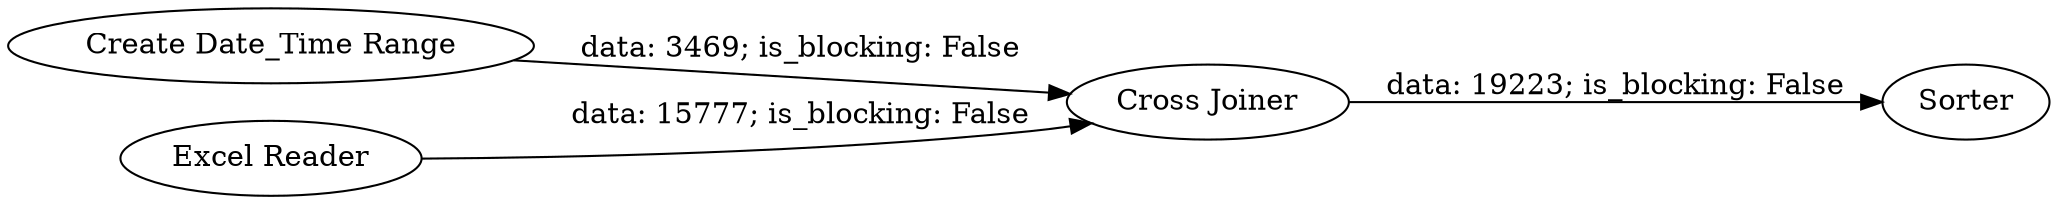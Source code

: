 digraph {
	"6551772237614562233_1" [label="Create Date_Time Range"]
	"6551772237614562233_4" [label=Sorter]
	"6551772237614562233_3" [label="Cross Joiner"]
	"6551772237614562233_2" [label="Excel Reader"]
	"6551772237614562233_1" -> "6551772237614562233_3" [label="data: 3469; is_blocking: False"]
	"6551772237614562233_2" -> "6551772237614562233_3" [label="data: 15777; is_blocking: False"]
	"6551772237614562233_3" -> "6551772237614562233_4" [label="data: 19223; is_blocking: False"]
	rankdir=LR
}
